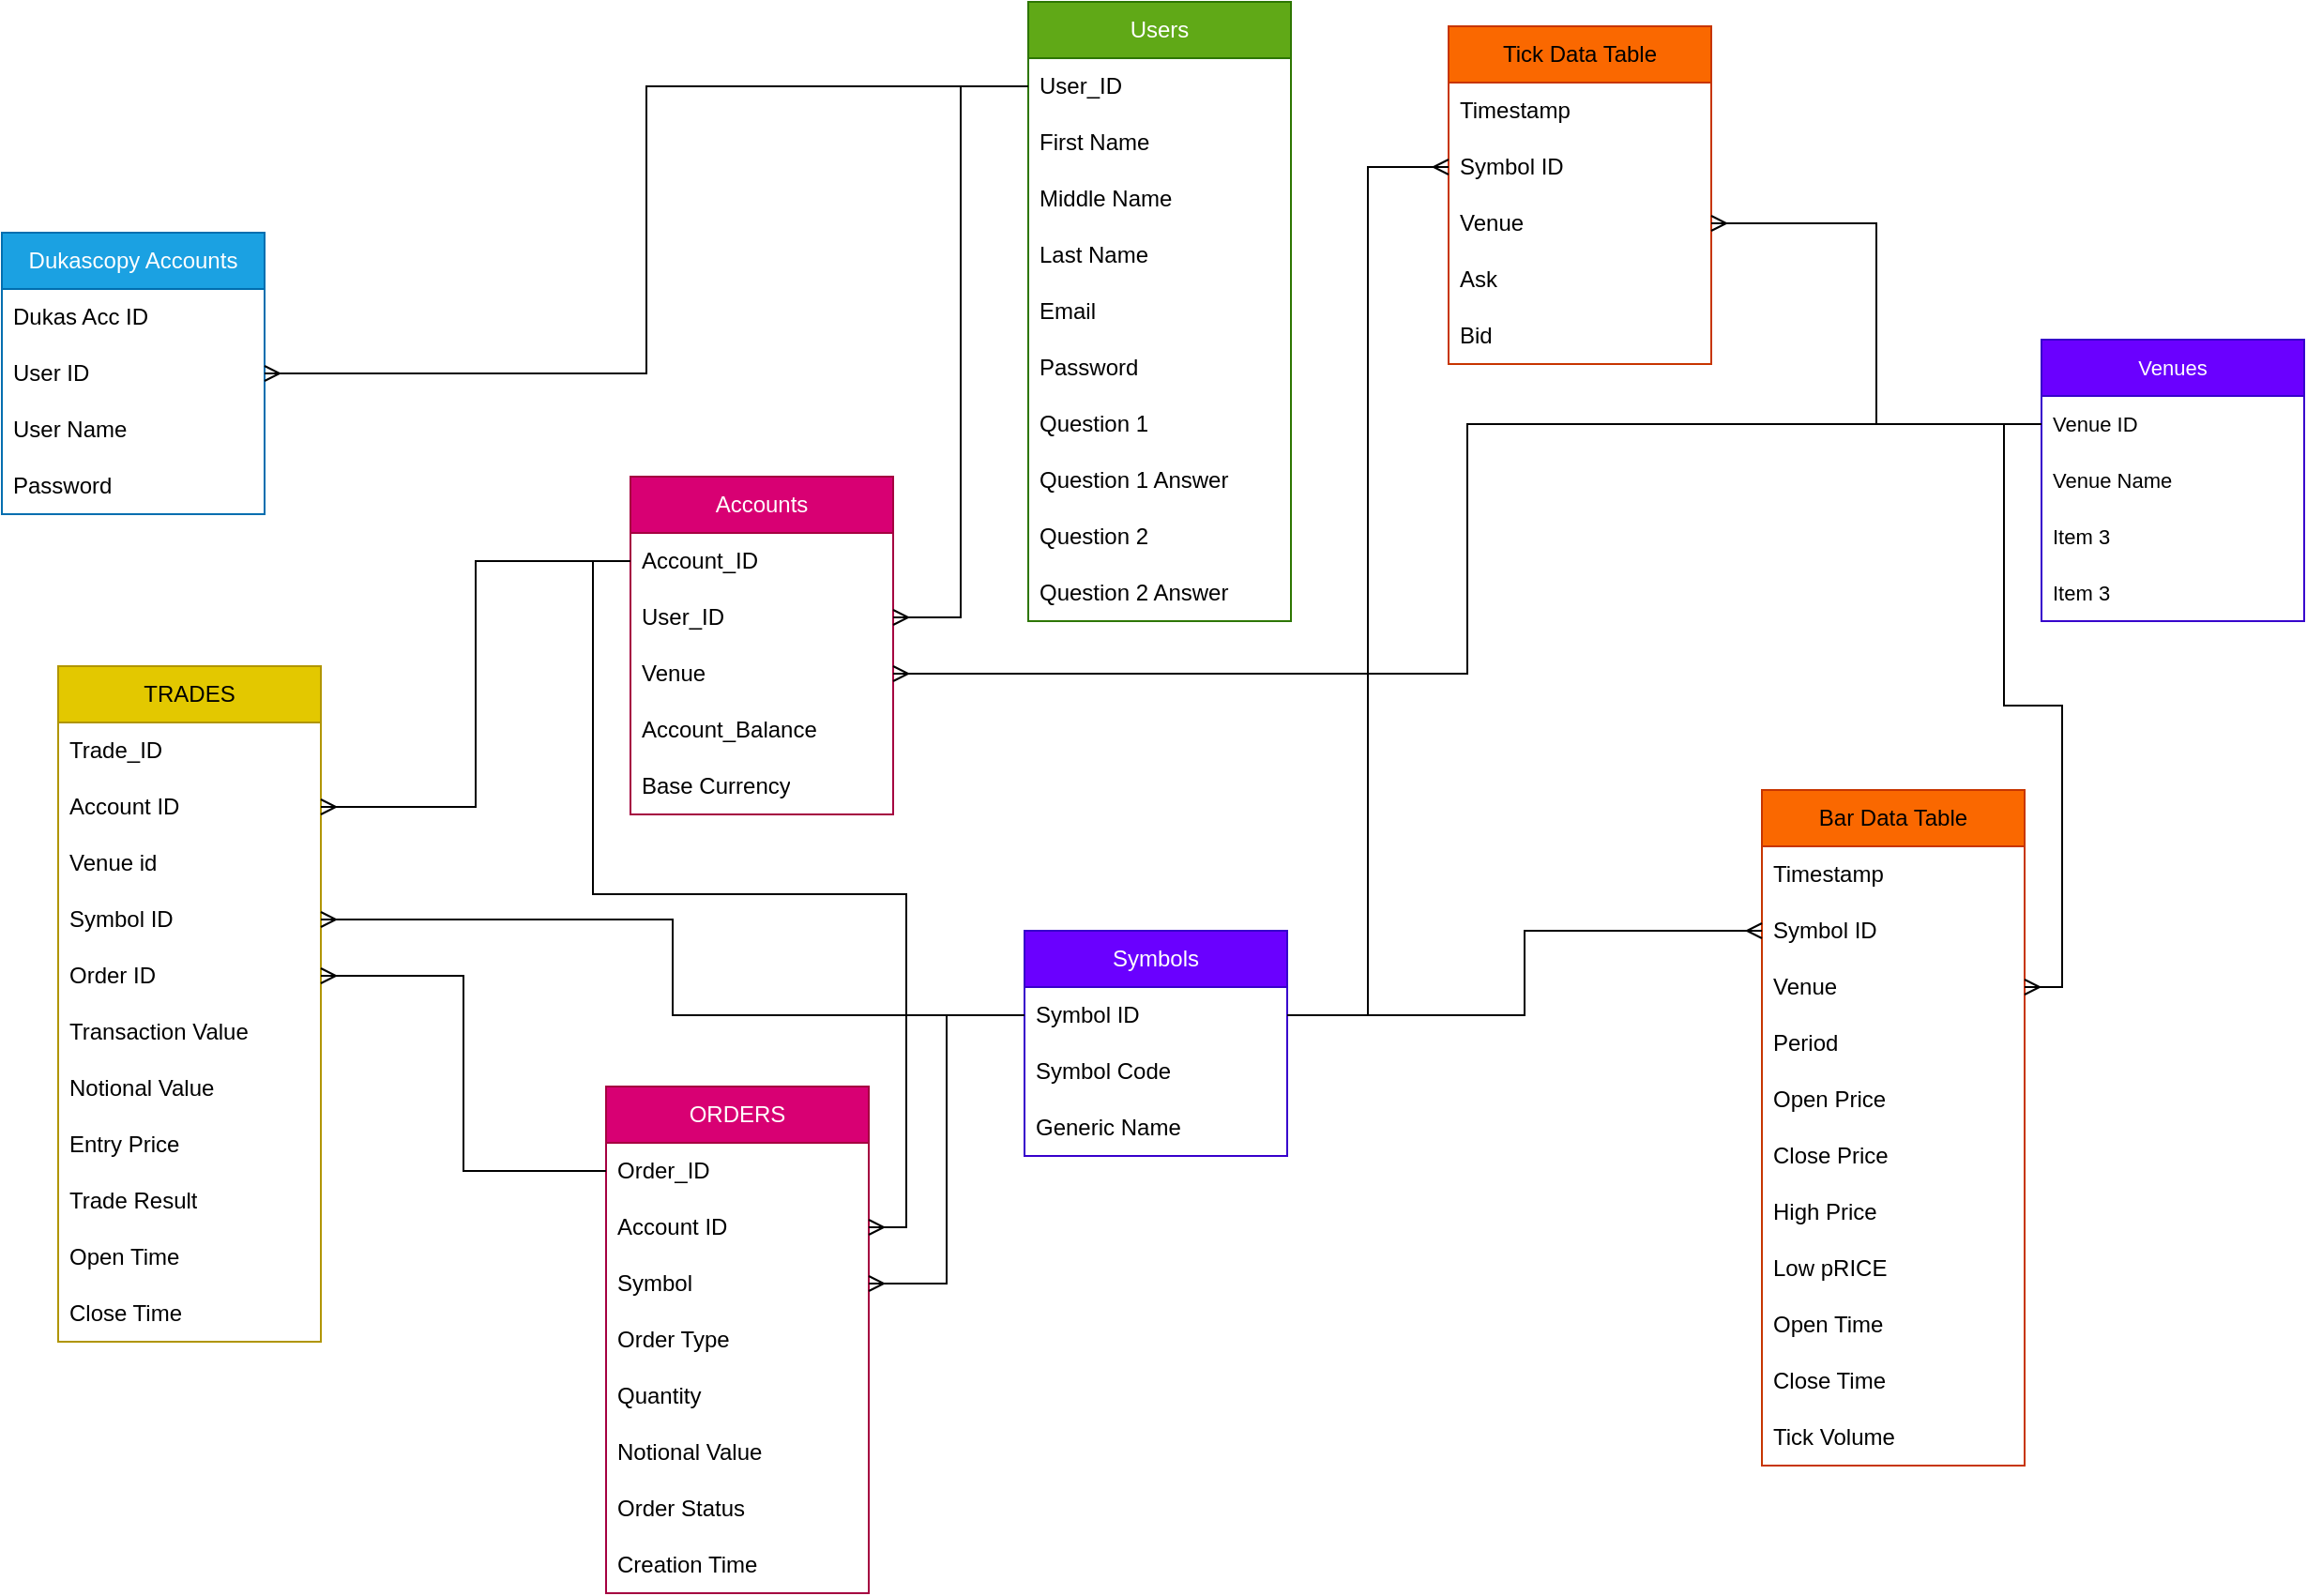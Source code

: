 <mxfile version="26.0.16">
  <diagram name="Page-1" id="Ydoqf_3v-VBYML6BWKVv">
    <mxGraphModel dx="1480" dy="891" grid="0" gridSize="10" guides="1" tooltips="1" connect="1" arrows="1" fold="1" page="0" pageScale="1" pageWidth="827" pageHeight="1169" math="0" shadow="0">
      <root>
        <mxCell id="0" />
        <mxCell id="1" parent="0" />
        <mxCell id="BesvGFpvGIx4iP4LSIjG-1" value="Users" style="swimlane;fontStyle=0;childLayout=stackLayout;horizontal=1;startSize=30;horizontalStack=0;resizeParent=1;resizeParentMax=0;resizeLast=0;collapsible=1;marginBottom=0;whiteSpace=wrap;html=1;fillColor=#60a917;fontColor=#ffffff;strokeColor=#2D7600;" vertex="1" parent="1">
          <mxGeometry x="649" y="126" width="140" height="330" as="geometry" />
        </mxCell>
        <mxCell id="BesvGFpvGIx4iP4LSIjG-2" value="User_ID" style="text;strokeColor=none;fillColor=none;align=left;verticalAlign=middle;spacingLeft=4;spacingRight=4;overflow=hidden;points=[[0,0.5],[1,0.5]];portConstraint=eastwest;rotatable=0;whiteSpace=wrap;html=1;" vertex="1" parent="BesvGFpvGIx4iP4LSIjG-1">
          <mxGeometry y="30" width="140" height="30" as="geometry" />
        </mxCell>
        <mxCell id="BesvGFpvGIx4iP4LSIjG-3" value="First Name" style="text;strokeColor=none;fillColor=none;align=left;verticalAlign=middle;spacingLeft=4;spacingRight=4;overflow=hidden;points=[[0,0.5],[1,0.5]];portConstraint=eastwest;rotatable=0;whiteSpace=wrap;html=1;" vertex="1" parent="BesvGFpvGIx4iP4LSIjG-1">
          <mxGeometry y="60" width="140" height="30" as="geometry" />
        </mxCell>
        <mxCell id="BesvGFpvGIx4iP4LSIjG-4" value="Middle Name" style="text;strokeColor=none;fillColor=none;align=left;verticalAlign=middle;spacingLeft=4;spacingRight=4;overflow=hidden;points=[[0,0.5],[1,0.5]];portConstraint=eastwest;rotatable=0;whiteSpace=wrap;html=1;" vertex="1" parent="BesvGFpvGIx4iP4LSIjG-1">
          <mxGeometry y="90" width="140" height="30" as="geometry" />
        </mxCell>
        <mxCell id="BesvGFpvGIx4iP4LSIjG-5" value="Last Name" style="text;strokeColor=none;fillColor=none;align=left;verticalAlign=middle;spacingLeft=4;spacingRight=4;overflow=hidden;points=[[0,0.5],[1,0.5]];portConstraint=eastwest;rotatable=0;whiteSpace=wrap;html=1;" vertex="1" parent="BesvGFpvGIx4iP4LSIjG-1">
          <mxGeometry y="120" width="140" height="30" as="geometry" />
        </mxCell>
        <mxCell id="BesvGFpvGIx4iP4LSIjG-6" value="Email" style="text;strokeColor=none;fillColor=none;align=left;verticalAlign=middle;spacingLeft=4;spacingRight=4;overflow=hidden;points=[[0,0.5],[1,0.5]];portConstraint=eastwest;rotatable=0;whiteSpace=wrap;html=1;" vertex="1" parent="BesvGFpvGIx4iP4LSIjG-1">
          <mxGeometry y="150" width="140" height="30" as="geometry" />
        </mxCell>
        <mxCell id="BesvGFpvGIx4iP4LSIjG-7" value="Password" style="text;strokeColor=none;fillColor=none;align=left;verticalAlign=middle;spacingLeft=4;spacingRight=4;overflow=hidden;points=[[0,0.5],[1,0.5]];portConstraint=eastwest;rotatable=0;whiteSpace=wrap;html=1;" vertex="1" parent="BesvGFpvGIx4iP4LSIjG-1">
          <mxGeometry y="180" width="140" height="30" as="geometry" />
        </mxCell>
        <mxCell id="BesvGFpvGIx4iP4LSIjG-8" value="Question 1&amp;nbsp;" style="text;strokeColor=none;fillColor=none;align=left;verticalAlign=middle;spacingLeft=4;spacingRight=4;overflow=hidden;points=[[0,0.5],[1,0.5]];portConstraint=eastwest;rotatable=0;whiteSpace=wrap;html=1;" vertex="1" parent="BesvGFpvGIx4iP4LSIjG-1">
          <mxGeometry y="210" width="140" height="30" as="geometry" />
        </mxCell>
        <mxCell id="BesvGFpvGIx4iP4LSIjG-9" value="Question 1 Answer" style="text;strokeColor=none;fillColor=none;align=left;verticalAlign=middle;spacingLeft=4;spacingRight=4;overflow=hidden;points=[[0,0.5],[1,0.5]];portConstraint=eastwest;rotatable=0;whiteSpace=wrap;html=1;" vertex="1" parent="BesvGFpvGIx4iP4LSIjG-1">
          <mxGeometry y="240" width="140" height="30" as="geometry" />
        </mxCell>
        <mxCell id="BesvGFpvGIx4iP4LSIjG-10" value="Question 2" style="text;strokeColor=none;fillColor=none;align=left;verticalAlign=middle;spacingLeft=4;spacingRight=4;overflow=hidden;points=[[0,0.5],[1,0.5]];portConstraint=eastwest;rotatable=0;whiteSpace=wrap;html=1;" vertex="1" parent="BesvGFpvGIx4iP4LSIjG-1">
          <mxGeometry y="270" width="140" height="30" as="geometry" />
        </mxCell>
        <mxCell id="BesvGFpvGIx4iP4LSIjG-11" value="Question 2 Answer" style="text;strokeColor=none;fillColor=none;align=left;verticalAlign=middle;spacingLeft=4;spacingRight=4;overflow=hidden;points=[[0,0.5],[1,0.5]];portConstraint=eastwest;rotatable=0;whiteSpace=wrap;html=1;" vertex="1" parent="BesvGFpvGIx4iP4LSIjG-1">
          <mxGeometry y="300" width="140" height="30" as="geometry" />
        </mxCell>
        <mxCell id="BesvGFpvGIx4iP4LSIjG-12" value="Accounts" style="swimlane;fontStyle=0;childLayout=stackLayout;horizontal=1;startSize=30;horizontalStack=0;resizeParent=1;resizeParentMax=0;resizeLast=0;collapsible=1;marginBottom=0;whiteSpace=wrap;html=1;fillColor=#d80073;fontColor=#ffffff;strokeColor=#A50040;" vertex="1" parent="1">
          <mxGeometry x="437" y="379" width="140" height="180" as="geometry" />
        </mxCell>
        <mxCell id="BesvGFpvGIx4iP4LSIjG-13" value="Account_ID" style="text;strokeColor=none;fillColor=none;align=left;verticalAlign=middle;spacingLeft=4;spacingRight=4;overflow=hidden;points=[[0,0.5],[1,0.5]];portConstraint=eastwest;rotatable=0;whiteSpace=wrap;html=1;" vertex="1" parent="BesvGFpvGIx4iP4LSIjG-12">
          <mxGeometry y="30" width="140" height="30" as="geometry" />
        </mxCell>
        <mxCell id="BesvGFpvGIx4iP4LSIjG-14" value="User_ID" style="text;strokeColor=none;fillColor=none;align=left;verticalAlign=middle;spacingLeft=4;spacingRight=4;overflow=hidden;points=[[0,0.5],[1,0.5]];portConstraint=eastwest;rotatable=0;whiteSpace=wrap;html=1;" vertex="1" parent="BesvGFpvGIx4iP4LSIjG-12">
          <mxGeometry y="60" width="140" height="30" as="geometry" />
        </mxCell>
        <mxCell id="BesvGFpvGIx4iP4LSIjG-15" value="Venue" style="text;strokeColor=none;fillColor=none;align=left;verticalAlign=middle;spacingLeft=4;spacingRight=4;overflow=hidden;points=[[0,0.5],[1,0.5]];portConstraint=eastwest;rotatable=0;whiteSpace=wrap;html=1;" vertex="1" parent="BesvGFpvGIx4iP4LSIjG-12">
          <mxGeometry y="90" width="140" height="30" as="geometry" />
        </mxCell>
        <mxCell id="BesvGFpvGIx4iP4LSIjG-16" value="Account_Balance" style="text;strokeColor=none;fillColor=none;align=left;verticalAlign=middle;spacingLeft=4;spacingRight=4;overflow=hidden;points=[[0,0.5],[1,0.5]];portConstraint=eastwest;rotatable=0;whiteSpace=wrap;html=1;" vertex="1" parent="BesvGFpvGIx4iP4LSIjG-12">
          <mxGeometry y="120" width="140" height="30" as="geometry" />
        </mxCell>
        <mxCell id="BesvGFpvGIx4iP4LSIjG-17" value="Base Currency" style="text;strokeColor=none;fillColor=none;align=left;verticalAlign=middle;spacingLeft=4;spacingRight=4;overflow=hidden;points=[[0,0.5],[1,0.5]];portConstraint=eastwest;rotatable=0;whiteSpace=wrap;html=1;" vertex="1" parent="BesvGFpvGIx4iP4LSIjG-12">
          <mxGeometry y="150" width="140" height="30" as="geometry" />
        </mxCell>
        <mxCell id="BesvGFpvGIx4iP4LSIjG-18" style="edgeStyle=orthogonalEdgeStyle;rounded=0;orthogonalLoop=1;jettySize=auto;html=1;exitX=0;exitY=0.5;exitDx=0;exitDy=0;entryX=1;entryY=0.5;entryDx=0;entryDy=0;endArrow=ERmany;endFill=0;" edge="1" parent="1" source="BesvGFpvGIx4iP4LSIjG-2" target="BesvGFpvGIx4iP4LSIjG-14">
          <mxGeometry relative="1" as="geometry" />
        </mxCell>
        <mxCell id="BesvGFpvGIx4iP4LSIjG-19" value="Tick Data Table" style="swimlane;fontStyle=0;childLayout=stackLayout;horizontal=1;startSize=30;horizontalStack=0;resizeParent=1;resizeParentMax=0;resizeLast=0;collapsible=1;marginBottom=0;whiteSpace=wrap;html=1;fillColor=#fa6800;fontColor=#000000;strokeColor=#C73500;" vertex="1" parent="1">
          <mxGeometry x="873" y="139" width="140" height="180" as="geometry" />
        </mxCell>
        <mxCell id="BesvGFpvGIx4iP4LSIjG-20" value="Timestamp" style="text;strokeColor=none;fillColor=none;align=left;verticalAlign=middle;spacingLeft=4;spacingRight=4;overflow=hidden;points=[[0,0.5],[1,0.5]];portConstraint=eastwest;rotatable=0;whiteSpace=wrap;html=1;" vertex="1" parent="BesvGFpvGIx4iP4LSIjG-19">
          <mxGeometry y="30" width="140" height="30" as="geometry" />
        </mxCell>
        <mxCell id="BesvGFpvGIx4iP4LSIjG-21" value="Symbol ID" style="text;strokeColor=none;fillColor=none;align=left;verticalAlign=middle;spacingLeft=4;spacingRight=4;overflow=hidden;points=[[0,0.5],[1,0.5]];portConstraint=eastwest;rotatable=0;whiteSpace=wrap;html=1;" vertex="1" parent="BesvGFpvGIx4iP4LSIjG-19">
          <mxGeometry y="60" width="140" height="30" as="geometry" />
        </mxCell>
        <mxCell id="BesvGFpvGIx4iP4LSIjG-22" value="Venue" style="text;strokeColor=none;fillColor=none;align=left;verticalAlign=middle;spacingLeft=4;spacingRight=4;overflow=hidden;points=[[0,0.5],[1,0.5]];portConstraint=eastwest;rotatable=0;whiteSpace=wrap;html=1;" vertex="1" parent="BesvGFpvGIx4iP4LSIjG-19">
          <mxGeometry y="90" width="140" height="30" as="geometry" />
        </mxCell>
        <mxCell id="BesvGFpvGIx4iP4LSIjG-23" value="Ask" style="text;strokeColor=none;fillColor=none;align=left;verticalAlign=middle;spacingLeft=4;spacingRight=4;overflow=hidden;points=[[0,0.5],[1,0.5]];portConstraint=eastwest;rotatable=0;whiteSpace=wrap;html=1;" vertex="1" parent="BesvGFpvGIx4iP4LSIjG-19">
          <mxGeometry y="120" width="140" height="30" as="geometry" />
        </mxCell>
        <mxCell id="BesvGFpvGIx4iP4LSIjG-24" value="Bid" style="text;strokeColor=none;fillColor=none;align=left;verticalAlign=middle;spacingLeft=4;spacingRight=4;overflow=hidden;points=[[0,0.5],[1,0.5]];portConstraint=eastwest;rotatable=0;whiteSpace=wrap;html=1;" vertex="1" parent="BesvGFpvGIx4iP4LSIjG-19">
          <mxGeometry y="150" width="140" height="30" as="geometry" />
        </mxCell>
        <mxCell id="BesvGFpvGIx4iP4LSIjG-25" value="Bar Data Table" style="swimlane;fontStyle=0;childLayout=stackLayout;horizontal=1;startSize=30;horizontalStack=0;resizeParent=1;resizeParentMax=0;resizeLast=0;collapsible=1;marginBottom=0;whiteSpace=wrap;html=1;fillColor=#fa6800;fontColor=#000000;strokeColor=#C73500;" vertex="1" parent="1">
          <mxGeometry x="1040" y="546" width="140" height="360" as="geometry" />
        </mxCell>
        <mxCell id="BesvGFpvGIx4iP4LSIjG-26" value="Timestamp" style="text;strokeColor=none;fillColor=none;align=left;verticalAlign=middle;spacingLeft=4;spacingRight=4;overflow=hidden;points=[[0,0.5],[1,0.5]];portConstraint=eastwest;rotatable=0;whiteSpace=wrap;html=1;" vertex="1" parent="BesvGFpvGIx4iP4LSIjG-25">
          <mxGeometry y="30" width="140" height="30" as="geometry" />
        </mxCell>
        <mxCell id="BesvGFpvGIx4iP4LSIjG-27" value="Symbol ID" style="text;strokeColor=none;fillColor=none;align=left;verticalAlign=middle;spacingLeft=4;spacingRight=4;overflow=hidden;points=[[0,0.5],[1,0.5]];portConstraint=eastwest;rotatable=0;whiteSpace=wrap;html=1;" vertex="1" parent="BesvGFpvGIx4iP4LSIjG-25">
          <mxGeometry y="60" width="140" height="30" as="geometry" />
        </mxCell>
        <mxCell id="BesvGFpvGIx4iP4LSIjG-28" value="Venue" style="text;strokeColor=none;fillColor=none;align=left;verticalAlign=middle;spacingLeft=4;spacingRight=4;overflow=hidden;points=[[0,0.5],[1,0.5]];portConstraint=eastwest;rotatable=0;whiteSpace=wrap;html=1;" vertex="1" parent="BesvGFpvGIx4iP4LSIjG-25">
          <mxGeometry y="90" width="140" height="30" as="geometry" />
        </mxCell>
        <mxCell id="BesvGFpvGIx4iP4LSIjG-29" value="Period" style="text;strokeColor=none;fillColor=none;align=left;verticalAlign=middle;spacingLeft=4;spacingRight=4;overflow=hidden;points=[[0,0.5],[1,0.5]];portConstraint=eastwest;rotatable=0;whiteSpace=wrap;html=1;" vertex="1" parent="BesvGFpvGIx4iP4LSIjG-25">
          <mxGeometry y="120" width="140" height="30" as="geometry" />
        </mxCell>
        <mxCell id="BesvGFpvGIx4iP4LSIjG-30" value="Open Price" style="text;strokeColor=none;fillColor=none;align=left;verticalAlign=middle;spacingLeft=4;spacingRight=4;overflow=hidden;points=[[0,0.5],[1,0.5]];portConstraint=eastwest;rotatable=0;whiteSpace=wrap;html=1;" vertex="1" parent="BesvGFpvGIx4iP4LSIjG-25">
          <mxGeometry y="150" width="140" height="30" as="geometry" />
        </mxCell>
        <mxCell id="BesvGFpvGIx4iP4LSIjG-36" value="Close Price" style="text;strokeColor=none;fillColor=none;align=left;verticalAlign=middle;spacingLeft=4;spacingRight=4;overflow=hidden;points=[[0,0.5],[1,0.5]];portConstraint=eastwest;rotatable=0;whiteSpace=wrap;html=1;" vertex="1" parent="BesvGFpvGIx4iP4LSIjG-25">
          <mxGeometry y="180" width="140" height="30" as="geometry" />
        </mxCell>
        <mxCell id="BesvGFpvGIx4iP4LSIjG-31" value="High Price" style="text;strokeColor=none;fillColor=none;align=left;verticalAlign=middle;spacingLeft=4;spacingRight=4;overflow=hidden;points=[[0,0.5],[1,0.5]];portConstraint=eastwest;rotatable=0;whiteSpace=wrap;html=1;" vertex="1" parent="BesvGFpvGIx4iP4LSIjG-25">
          <mxGeometry y="210" width="140" height="30" as="geometry" />
        </mxCell>
        <mxCell id="BesvGFpvGIx4iP4LSIjG-32" value="Low pRICE" style="text;strokeColor=none;fillColor=none;align=left;verticalAlign=middle;spacingLeft=4;spacingRight=4;overflow=hidden;points=[[0,0.5],[1,0.5]];portConstraint=eastwest;rotatable=0;whiteSpace=wrap;html=1;" vertex="1" parent="BesvGFpvGIx4iP4LSIjG-25">
          <mxGeometry y="240" width="140" height="30" as="geometry" />
        </mxCell>
        <mxCell id="BesvGFpvGIx4iP4LSIjG-33" value="Open Time" style="text;strokeColor=none;fillColor=none;align=left;verticalAlign=middle;spacingLeft=4;spacingRight=4;overflow=hidden;points=[[0,0.5],[1,0.5]];portConstraint=eastwest;rotatable=0;whiteSpace=wrap;html=1;" vertex="1" parent="BesvGFpvGIx4iP4LSIjG-25">
          <mxGeometry y="270" width="140" height="30" as="geometry" />
        </mxCell>
        <mxCell id="BesvGFpvGIx4iP4LSIjG-34" value="Close Time" style="text;strokeColor=none;fillColor=none;align=left;verticalAlign=middle;spacingLeft=4;spacingRight=4;overflow=hidden;points=[[0,0.5],[1,0.5]];portConstraint=eastwest;rotatable=0;whiteSpace=wrap;html=1;" vertex="1" parent="BesvGFpvGIx4iP4LSIjG-25">
          <mxGeometry y="300" width="140" height="30" as="geometry" />
        </mxCell>
        <mxCell id="BesvGFpvGIx4iP4LSIjG-35" value="Tick Volume" style="text;strokeColor=none;fillColor=none;align=left;verticalAlign=middle;spacingLeft=4;spacingRight=4;overflow=hidden;points=[[0,0.5],[1,0.5]];portConstraint=eastwest;rotatable=0;whiteSpace=wrap;html=1;" vertex="1" parent="BesvGFpvGIx4iP4LSIjG-25">
          <mxGeometry y="330" width="140" height="30" as="geometry" />
        </mxCell>
        <mxCell id="BesvGFpvGIx4iP4LSIjG-37" value="TRADES" style="swimlane;fontStyle=0;childLayout=stackLayout;horizontal=1;startSize=30;horizontalStack=0;resizeParent=1;resizeParentMax=0;resizeLast=0;collapsible=1;marginBottom=0;whiteSpace=wrap;html=1;fillColor=#e3c800;fontColor=#000000;strokeColor=#B09500;" vertex="1" parent="1">
          <mxGeometry x="132" y="480" width="140" height="360" as="geometry" />
        </mxCell>
        <mxCell id="BesvGFpvGIx4iP4LSIjG-38" value="Trade_ID" style="text;strokeColor=none;fillColor=none;align=left;verticalAlign=middle;spacingLeft=4;spacingRight=4;overflow=hidden;points=[[0,0.5],[1,0.5]];portConstraint=eastwest;rotatable=0;whiteSpace=wrap;html=1;" vertex="1" parent="BesvGFpvGIx4iP4LSIjG-37">
          <mxGeometry y="30" width="140" height="30" as="geometry" />
        </mxCell>
        <mxCell id="BesvGFpvGIx4iP4LSIjG-39" value="Account ID" style="text;strokeColor=none;fillColor=none;align=left;verticalAlign=middle;spacingLeft=4;spacingRight=4;overflow=hidden;points=[[0,0.5],[1,0.5]];portConstraint=eastwest;rotatable=0;whiteSpace=wrap;html=1;" vertex="1" parent="BesvGFpvGIx4iP4LSIjG-37">
          <mxGeometry y="60" width="140" height="30" as="geometry" />
        </mxCell>
        <mxCell id="BesvGFpvGIx4iP4LSIjG-40" value="Venue id" style="text;strokeColor=none;fillColor=none;align=left;verticalAlign=middle;spacingLeft=4;spacingRight=4;overflow=hidden;points=[[0,0.5],[1,0.5]];portConstraint=eastwest;rotatable=0;whiteSpace=wrap;html=1;" vertex="1" parent="BesvGFpvGIx4iP4LSIjG-37">
          <mxGeometry y="90" width="140" height="30" as="geometry" />
        </mxCell>
        <mxCell id="BesvGFpvGIx4iP4LSIjG-76" value="Symbol ID" style="text;strokeColor=none;fillColor=none;align=left;verticalAlign=middle;spacingLeft=4;spacingRight=4;overflow=hidden;points=[[0,0.5],[1,0.5]];portConstraint=eastwest;rotatable=0;whiteSpace=wrap;html=1;" vertex="1" parent="BesvGFpvGIx4iP4LSIjG-37">
          <mxGeometry y="120" width="140" height="30" as="geometry" />
        </mxCell>
        <mxCell id="BesvGFpvGIx4iP4LSIjG-41" value="Order ID" style="text;strokeColor=none;fillColor=none;align=left;verticalAlign=middle;spacingLeft=4;spacingRight=4;overflow=hidden;points=[[0,0.5],[1,0.5]];portConstraint=eastwest;rotatable=0;whiteSpace=wrap;html=1;" vertex="1" parent="BesvGFpvGIx4iP4LSIjG-37">
          <mxGeometry y="150" width="140" height="30" as="geometry" />
        </mxCell>
        <mxCell id="BesvGFpvGIx4iP4LSIjG-42" value="Transaction Value" style="text;strokeColor=none;fillColor=none;align=left;verticalAlign=middle;spacingLeft=4;spacingRight=4;overflow=hidden;points=[[0,0.5],[1,0.5]];portConstraint=eastwest;rotatable=0;whiteSpace=wrap;html=1;" vertex="1" parent="BesvGFpvGIx4iP4LSIjG-37">
          <mxGeometry y="180" width="140" height="30" as="geometry" />
        </mxCell>
        <mxCell id="BesvGFpvGIx4iP4LSIjG-43" value="Notional Value" style="text;strokeColor=none;fillColor=none;align=left;verticalAlign=middle;spacingLeft=4;spacingRight=4;overflow=hidden;points=[[0,0.5],[1,0.5]];portConstraint=eastwest;rotatable=0;whiteSpace=wrap;html=1;" vertex="1" parent="BesvGFpvGIx4iP4LSIjG-37">
          <mxGeometry y="210" width="140" height="30" as="geometry" />
        </mxCell>
        <mxCell id="BesvGFpvGIx4iP4LSIjG-55" value="Entry Price" style="text;strokeColor=none;fillColor=none;align=left;verticalAlign=middle;spacingLeft=4;spacingRight=4;overflow=hidden;points=[[0,0.5],[1,0.5]];portConstraint=eastwest;rotatable=0;whiteSpace=wrap;html=1;" vertex="1" parent="BesvGFpvGIx4iP4LSIjG-37">
          <mxGeometry y="240" width="140" height="30" as="geometry" />
        </mxCell>
        <mxCell id="BesvGFpvGIx4iP4LSIjG-44" value="Trade Result" style="text;strokeColor=none;fillColor=none;align=left;verticalAlign=middle;spacingLeft=4;spacingRight=4;overflow=hidden;points=[[0,0.5],[1,0.5]];portConstraint=eastwest;rotatable=0;whiteSpace=wrap;html=1;" vertex="1" parent="BesvGFpvGIx4iP4LSIjG-37">
          <mxGeometry y="270" width="140" height="30" as="geometry" />
        </mxCell>
        <mxCell id="BesvGFpvGIx4iP4LSIjG-45" value="Open Time" style="text;strokeColor=none;fillColor=none;align=left;verticalAlign=middle;spacingLeft=4;spacingRight=4;overflow=hidden;points=[[0,0.5],[1,0.5]];portConstraint=eastwest;rotatable=0;whiteSpace=wrap;html=1;" vertex="1" parent="BesvGFpvGIx4iP4LSIjG-37">
          <mxGeometry y="300" width="140" height="30" as="geometry" />
        </mxCell>
        <mxCell id="BesvGFpvGIx4iP4LSIjG-46" value="Close Time" style="text;strokeColor=none;fillColor=none;align=left;verticalAlign=middle;spacingLeft=4;spacingRight=4;overflow=hidden;points=[[0,0.5],[1,0.5]];portConstraint=eastwest;rotatable=0;whiteSpace=wrap;html=1;" vertex="1" parent="BesvGFpvGIx4iP4LSIjG-37">
          <mxGeometry y="330" width="140" height="30" as="geometry" />
        </mxCell>
        <mxCell id="BesvGFpvGIx4iP4LSIjG-47" value="ORDERS" style="swimlane;fontStyle=0;childLayout=stackLayout;horizontal=1;startSize=30;horizontalStack=0;resizeParent=1;resizeParentMax=0;resizeLast=0;collapsible=1;marginBottom=0;whiteSpace=wrap;html=1;fillColor=#d80073;fontColor=#ffffff;strokeColor=#A50040;" vertex="1" parent="1">
          <mxGeometry x="424" y="704" width="140" height="270" as="geometry" />
        </mxCell>
        <mxCell id="BesvGFpvGIx4iP4LSIjG-48" value="Order_ID" style="text;strokeColor=none;fillColor=none;align=left;verticalAlign=middle;spacingLeft=4;spacingRight=4;overflow=hidden;points=[[0,0.5],[1,0.5]];portConstraint=eastwest;rotatable=0;whiteSpace=wrap;html=1;" vertex="1" parent="BesvGFpvGIx4iP4LSIjG-47">
          <mxGeometry y="30" width="140" height="30" as="geometry" />
        </mxCell>
        <mxCell id="BesvGFpvGIx4iP4LSIjG-49" value="Account ID" style="text;strokeColor=none;fillColor=none;align=left;verticalAlign=middle;spacingLeft=4;spacingRight=4;overflow=hidden;points=[[0,0.5],[1,0.5]];portConstraint=eastwest;rotatable=0;whiteSpace=wrap;html=1;" vertex="1" parent="BesvGFpvGIx4iP4LSIjG-47">
          <mxGeometry y="60" width="140" height="30" as="geometry" />
        </mxCell>
        <mxCell id="BesvGFpvGIx4iP4LSIjG-50" value="Symbol" style="text;strokeColor=none;fillColor=none;align=left;verticalAlign=middle;spacingLeft=4;spacingRight=4;overflow=hidden;points=[[0,0.5],[1,0.5]];portConstraint=eastwest;rotatable=0;whiteSpace=wrap;html=1;" vertex="1" parent="BesvGFpvGIx4iP4LSIjG-47">
          <mxGeometry y="90" width="140" height="30" as="geometry" />
        </mxCell>
        <mxCell id="BesvGFpvGIx4iP4LSIjG-51" value="Order Type" style="text;strokeColor=none;fillColor=none;align=left;verticalAlign=middle;spacingLeft=4;spacingRight=4;overflow=hidden;points=[[0,0.5],[1,0.5]];portConstraint=eastwest;rotatable=0;whiteSpace=wrap;html=1;" vertex="1" parent="BesvGFpvGIx4iP4LSIjG-47">
          <mxGeometry y="120" width="140" height="30" as="geometry" />
        </mxCell>
        <mxCell id="BesvGFpvGIx4iP4LSIjG-52" value="Quantity" style="text;strokeColor=none;fillColor=none;align=left;verticalAlign=middle;spacingLeft=4;spacingRight=4;overflow=hidden;points=[[0,0.5],[1,0.5]];portConstraint=eastwest;rotatable=0;whiteSpace=wrap;html=1;" vertex="1" parent="BesvGFpvGIx4iP4LSIjG-47">
          <mxGeometry y="150" width="140" height="30" as="geometry" />
        </mxCell>
        <mxCell id="BesvGFpvGIx4iP4LSIjG-53" value="Notional Value" style="text;strokeColor=none;fillColor=none;align=left;verticalAlign=middle;spacingLeft=4;spacingRight=4;overflow=hidden;points=[[0,0.5],[1,0.5]];portConstraint=eastwest;rotatable=0;whiteSpace=wrap;html=1;" vertex="1" parent="BesvGFpvGIx4iP4LSIjG-47">
          <mxGeometry y="180" width="140" height="30" as="geometry" />
        </mxCell>
        <mxCell id="BesvGFpvGIx4iP4LSIjG-54" value="Order Status" style="text;strokeColor=none;fillColor=none;align=left;verticalAlign=middle;spacingLeft=4;spacingRight=4;overflow=hidden;points=[[0,0.5],[1,0.5]];portConstraint=eastwest;rotatable=0;whiteSpace=wrap;html=1;" vertex="1" parent="BesvGFpvGIx4iP4LSIjG-47">
          <mxGeometry y="210" width="140" height="30" as="geometry" />
        </mxCell>
        <mxCell id="BesvGFpvGIx4iP4LSIjG-61" value="Creation Time" style="text;strokeColor=none;fillColor=none;align=left;verticalAlign=middle;spacingLeft=4;spacingRight=4;overflow=hidden;points=[[0,0.5],[1,0.5]];portConstraint=eastwest;rotatable=0;whiteSpace=wrap;html=1;" vertex="1" parent="BesvGFpvGIx4iP4LSIjG-47">
          <mxGeometry y="240" width="140" height="30" as="geometry" />
        </mxCell>
        <mxCell id="BesvGFpvGIx4iP4LSIjG-56" value="Symbols" style="swimlane;fontStyle=0;childLayout=stackLayout;horizontal=1;startSize=30;horizontalStack=0;resizeParent=1;resizeParentMax=0;resizeLast=0;collapsible=1;marginBottom=0;whiteSpace=wrap;html=1;fillColor=#6a00ff;fontColor=#ffffff;strokeColor=#3700CC;" vertex="1" parent="1">
          <mxGeometry x="647" y="621" width="140" height="120" as="geometry" />
        </mxCell>
        <mxCell id="BesvGFpvGIx4iP4LSIjG-57" value="Symbol ID" style="text;strokeColor=none;fillColor=none;align=left;verticalAlign=middle;spacingLeft=4;spacingRight=4;overflow=hidden;points=[[0,0.5],[1,0.5]];portConstraint=eastwest;rotatable=0;whiteSpace=wrap;html=1;" vertex="1" parent="BesvGFpvGIx4iP4LSIjG-56">
          <mxGeometry y="30" width="140" height="30" as="geometry" />
        </mxCell>
        <mxCell id="BesvGFpvGIx4iP4LSIjG-58" value="Symbol Code" style="text;strokeColor=none;fillColor=none;align=left;verticalAlign=middle;spacingLeft=4;spacingRight=4;overflow=hidden;points=[[0,0.5],[1,0.5]];portConstraint=eastwest;rotatable=0;whiteSpace=wrap;html=1;" vertex="1" parent="BesvGFpvGIx4iP4LSIjG-56">
          <mxGeometry y="60" width="140" height="30" as="geometry" />
        </mxCell>
        <mxCell id="BesvGFpvGIx4iP4LSIjG-59" value="Generic Name" style="text;strokeColor=none;fillColor=none;align=left;verticalAlign=middle;spacingLeft=4;spacingRight=4;overflow=hidden;points=[[0,0.5],[1,0.5]];portConstraint=eastwest;rotatable=0;whiteSpace=wrap;html=1;" vertex="1" parent="BesvGFpvGIx4iP4LSIjG-56">
          <mxGeometry y="90" width="140" height="30" as="geometry" />
        </mxCell>
        <mxCell id="BesvGFpvGIx4iP4LSIjG-62" value="Dukascopy Accounts" style="swimlane;fontStyle=0;childLayout=stackLayout;horizontal=1;startSize=30;horizontalStack=0;resizeParent=1;resizeParentMax=0;resizeLast=0;collapsible=1;marginBottom=0;whiteSpace=wrap;html=1;fillColor=#1ba1e2;fontColor=#ffffff;strokeColor=#006EAF;" vertex="1" parent="1">
          <mxGeometry x="102" y="249" width="140" height="150" as="geometry" />
        </mxCell>
        <mxCell id="BesvGFpvGIx4iP4LSIjG-63" value="Dukas Acc ID" style="text;strokeColor=none;fillColor=none;align=left;verticalAlign=middle;spacingLeft=4;spacingRight=4;overflow=hidden;points=[[0,0.5],[1,0.5]];portConstraint=eastwest;rotatable=0;whiteSpace=wrap;html=1;" vertex="1" parent="BesvGFpvGIx4iP4LSIjG-62">
          <mxGeometry y="30" width="140" height="30" as="geometry" />
        </mxCell>
        <mxCell id="BesvGFpvGIx4iP4LSIjG-64" value="User ID" style="text;strokeColor=none;fillColor=none;align=left;verticalAlign=middle;spacingLeft=4;spacingRight=4;overflow=hidden;points=[[0,0.5],[1,0.5]];portConstraint=eastwest;rotatable=0;whiteSpace=wrap;html=1;" vertex="1" parent="BesvGFpvGIx4iP4LSIjG-62">
          <mxGeometry y="60" width="140" height="30" as="geometry" />
        </mxCell>
        <mxCell id="BesvGFpvGIx4iP4LSIjG-65" value="User Name" style="text;strokeColor=none;fillColor=none;align=left;verticalAlign=middle;spacingLeft=4;spacingRight=4;overflow=hidden;points=[[0,0.5],[1,0.5]];portConstraint=eastwest;rotatable=0;whiteSpace=wrap;html=1;" vertex="1" parent="BesvGFpvGIx4iP4LSIjG-62">
          <mxGeometry y="90" width="140" height="30" as="geometry" />
        </mxCell>
        <mxCell id="BesvGFpvGIx4iP4LSIjG-66" value="Password" style="text;strokeColor=none;fillColor=none;align=left;verticalAlign=middle;spacingLeft=4;spacingRight=4;overflow=hidden;points=[[0,0.5],[1,0.5]];portConstraint=eastwest;rotatable=0;whiteSpace=wrap;html=1;" vertex="1" parent="BesvGFpvGIx4iP4LSIjG-62">
          <mxGeometry y="120" width="140" height="30" as="geometry" />
        </mxCell>
        <mxCell id="BesvGFpvGIx4iP4LSIjG-67" style="edgeStyle=orthogonalEdgeStyle;rounded=0;orthogonalLoop=1;jettySize=auto;html=1;exitX=1;exitY=0.5;exitDx=0;exitDy=0;endArrow=ERmany;endFill=0;" edge="1" parent="1" source="BesvGFpvGIx4iP4LSIjG-57" target="BesvGFpvGIx4iP4LSIjG-27">
          <mxGeometry relative="1" as="geometry" />
        </mxCell>
        <mxCell id="BesvGFpvGIx4iP4LSIjG-70" style="edgeStyle=orthogonalEdgeStyle;shape=connector;rounded=0;orthogonalLoop=1;jettySize=auto;html=1;exitX=1;exitY=0.5;exitDx=0;exitDy=0;entryX=0;entryY=0.5;entryDx=0;entryDy=0;strokeColor=default;align=center;verticalAlign=middle;fontFamily=Helvetica;fontSize=11;fontColor=default;labelBackgroundColor=default;endArrow=ERmany;endFill=0;" edge="1" parent="1" source="BesvGFpvGIx4iP4LSIjG-57" target="BesvGFpvGIx4iP4LSIjG-21">
          <mxGeometry relative="1" as="geometry" />
        </mxCell>
        <mxCell id="BesvGFpvGIx4iP4LSIjG-71" style="edgeStyle=orthogonalEdgeStyle;shape=connector;rounded=0;orthogonalLoop=1;jettySize=auto;html=1;exitX=0;exitY=0.5;exitDx=0;exitDy=0;entryX=1;entryY=0.5;entryDx=0;entryDy=0;strokeColor=default;align=center;verticalAlign=middle;fontFamily=Helvetica;fontSize=11;fontColor=default;labelBackgroundColor=default;endArrow=ERmany;endFill=0;" edge="1" parent="1" source="BesvGFpvGIx4iP4LSIjG-2" target="BesvGFpvGIx4iP4LSIjG-64">
          <mxGeometry relative="1" as="geometry" />
        </mxCell>
        <mxCell id="BesvGFpvGIx4iP4LSIjG-72" style="edgeStyle=orthogonalEdgeStyle;shape=connector;rounded=0;orthogonalLoop=1;jettySize=auto;html=1;exitX=0;exitY=0.5;exitDx=0;exitDy=0;strokeColor=default;align=center;verticalAlign=middle;fontFamily=Helvetica;fontSize=11;fontColor=default;labelBackgroundColor=default;endArrow=ERmany;endFill=0;" edge="1" parent="1" source="BesvGFpvGIx4iP4LSIjG-48" target="BesvGFpvGIx4iP4LSIjG-41">
          <mxGeometry relative="1" as="geometry" />
        </mxCell>
        <mxCell id="BesvGFpvGIx4iP4LSIjG-73" style="edgeStyle=orthogonalEdgeStyle;shape=connector;rounded=0;orthogonalLoop=1;jettySize=auto;html=1;exitX=0;exitY=0.5;exitDx=0;exitDy=0;strokeColor=default;align=center;verticalAlign=middle;fontFamily=Helvetica;fontSize=11;fontColor=default;labelBackgroundColor=default;endArrow=ERmany;endFill=0;" edge="1" parent="1" source="BesvGFpvGIx4iP4LSIjG-13" target="BesvGFpvGIx4iP4LSIjG-39">
          <mxGeometry relative="1" as="geometry" />
        </mxCell>
        <mxCell id="BesvGFpvGIx4iP4LSIjG-74" style="edgeStyle=orthogonalEdgeStyle;shape=connector;rounded=0;orthogonalLoop=1;jettySize=auto;html=1;exitX=0;exitY=0.5;exitDx=0;exitDy=0;strokeColor=default;align=center;verticalAlign=middle;fontFamily=Helvetica;fontSize=11;fontColor=default;labelBackgroundColor=default;endArrow=ERmany;endFill=0;" edge="1" parent="1" source="BesvGFpvGIx4iP4LSIjG-13" target="BesvGFpvGIx4iP4LSIjG-49">
          <mxGeometry relative="1" as="geometry" />
        </mxCell>
        <mxCell id="BesvGFpvGIx4iP4LSIjG-75" style="edgeStyle=orthogonalEdgeStyle;shape=connector;rounded=0;orthogonalLoop=1;jettySize=auto;html=1;exitX=0;exitY=0.5;exitDx=0;exitDy=0;entryX=1;entryY=0.5;entryDx=0;entryDy=0;strokeColor=default;align=center;verticalAlign=middle;fontFamily=Helvetica;fontSize=11;fontColor=default;labelBackgroundColor=default;endArrow=ERmany;endFill=0;" edge="1" parent="1" source="BesvGFpvGIx4iP4LSIjG-57" target="BesvGFpvGIx4iP4LSIjG-50">
          <mxGeometry relative="1" as="geometry" />
        </mxCell>
        <mxCell id="BesvGFpvGIx4iP4LSIjG-77" style="edgeStyle=orthogonalEdgeStyle;shape=connector;rounded=0;orthogonalLoop=1;jettySize=auto;html=1;exitX=0;exitY=0.5;exitDx=0;exitDy=0;entryX=1;entryY=0.5;entryDx=0;entryDy=0;strokeColor=default;align=center;verticalAlign=middle;fontFamily=Helvetica;fontSize=11;fontColor=default;labelBackgroundColor=default;endArrow=ERmany;endFill=0;" edge="1" parent="1" source="BesvGFpvGIx4iP4LSIjG-57" target="BesvGFpvGIx4iP4LSIjG-76">
          <mxGeometry relative="1" as="geometry" />
        </mxCell>
        <mxCell id="BesvGFpvGIx4iP4LSIjG-78" value="Venues" style="swimlane;fontStyle=0;childLayout=stackLayout;horizontal=1;startSize=30;horizontalStack=0;resizeParent=1;resizeParentMax=0;resizeLast=0;collapsible=1;marginBottom=0;whiteSpace=wrap;html=1;fontFamily=Helvetica;fontSize=11;fontColor=#ffffff;labelBackgroundColor=none;fillColor=#6a00ff;strokeColor=#3700CC;" vertex="1" parent="1">
          <mxGeometry x="1189" y="306" width="140" height="150" as="geometry" />
        </mxCell>
        <mxCell id="BesvGFpvGIx4iP4LSIjG-79" value="Venue ID" style="text;strokeColor=none;fillColor=none;align=left;verticalAlign=middle;spacingLeft=4;spacingRight=4;overflow=hidden;points=[[0,0.5],[1,0.5]];portConstraint=eastwest;rotatable=0;whiteSpace=wrap;html=1;fontFamily=Helvetica;fontSize=11;fontColor=default;labelBackgroundColor=default;" vertex="1" parent="BesvGFpvGIx4iP4LSIjG-78">
          <mxGeometry y="30" width="140" height="30" as="geometry" />
        </mxCell>
        <mxCell id="BesvGFpvGIx4iP4LSIjG-80" value="Venue Name" style="text;strokeColor=none;fillColor=none;align=left;verticalAlign=middle;spacingLeft=4;spacingRight=4;overflow=hidden;points=[[0,0.5],[1,0.5]];portConstraint=eastwest;rotatable=0;whiteSpace=wrap;html=1;fontFamily=Helvetica;fontSize=11;fontColor=default;labelBackgroundColor=default;" vertex="1" parent="BesvGFpvGIx4iP4LSIjG-78">
          <mxGeometry y="60" width="140" height="30" as="geometry" />
        </mxCell>
        <mxCell id="BesvGFpvGIx4iP4LSIjG-81" value="Item 3" style="text;strokeColor=none;fillColor=none;align=left;verticalAlign=middle;spacingLeft=4;spacingRight=4;overflow=hidden;points=[[0,0.5],[1,0.5]];portConstraint=eastwest;rotatable=0;whiteSpace=wrap;html=1;fontFamily=Helvetica;fontSize=11;fontColor=default;labelBackgroundColor=default;" vertex="1" parent="BesvGFpvGIx4iP4LSIjG-78">
          <mxGeometry y="90" width="140" height="30" as="geometry" />
        </mxCell>
        <mxCell id="BesvGFpvGIx4iP4LSIjG-82" value="Item 3" style="text;strokeColor=none;fillColor=none;align=left;verticalAlign=middle;spacingLeft=4;spacingRight=4;overflow=hidden;points=[[0,0.5],[1,0.5]];portConstraint=eastwest;rotatable=0;whiteSpace=wrap;html=1;fontFamily=Helvetica;fontSize=11;fontColor=default;labelBackgroundColor=default;" vertex="1" parent="BesvGFpvGIx4iP4LSIjG-78">
          <mxGeometry y="120" width="140" height="30" as="geometry" />
        </mxCell>
        <mxCell id="BesvGFpvGIx4iP4LSIjG-83" style="edgeStyle=orthogonalEdgeStyle;shape=connector;rounded=0;orthogonalLoop=1;jettySize=auto;html=1;exitX=0;exitY=0.5;exitDx=0;exitDy=0;entryX=1;entryY=0.5;entryDx=0;entryDy=0;strokeColor=default;align=center;verticalAlign=middle;fontFamily=Helvetica;fontSize=11;fontColor=default;labelBackgroundColor=default;endArrow=ERmany;endFill=0;" edge="1" parent="1" source="BesvGFpvGIx4iP4LSIjG-79" target="BesvGFpvGIx4iP4LSIjG-22">
          <mxGeometry relative="1" as="geometry" />
        </mxCell>
        <mxCell id="BesvGFpvGIx4iP4LSIjG-84" style="edgeStyle=orthogonalEdgeStyle;shape=connector;rounded=0;orthogonalLoop=1;jettySize=auto;html=1;exitX=0;exitY=0.5;exitDx=0;exitDy=0;entryX=1;entryY=0.5;entryDx=0;entryDy=0;strokeColor=default;align=center;verticalAlign=middle;fontFamily=Helvetica;fontSize=11;fontColor=default;labelBackgroundColor=default;endArrow=ERmany;endFill=0;" edge="1" parent="1" source="BesvGFpvGIx4iP4LSIjG-79" target="BesvGFpvGIx4iP4LSIjG-28">
          <mxGeometry relative="1" as="geometry" />
        </mxCell>
        <mxCell id="BesvGFpvGIx4iP4LSIjG-85" style="edgeStyle=orthogonalEdgeStyle;shape=connector;rounded=0;orthogonalLoop=1;jettySize=auto;html=1;exitX=0;exitY=0.5;exitDx=0;exitDy=0;entryX=1;entryY=0.5;entryDx=0;entryDy=0;strokeColor=default;align=center;verticalAlign=middle;fontFamily=Helvetica;fontSize=11;fontColor=default;labelBackgroundColor=default;endArrow=ERmany;endFill=0;" edge="1" parent="1" source="BesvGFpvGIx4iP4LSIjG-79" target="BesvGFpvGIx4iP4LSIjG-15">
          <mxGeometry relative="1" as="geometry" />
        </mxCell>
      </root>
    </mxGraphModel>
  </diagram>
</mxfile>
